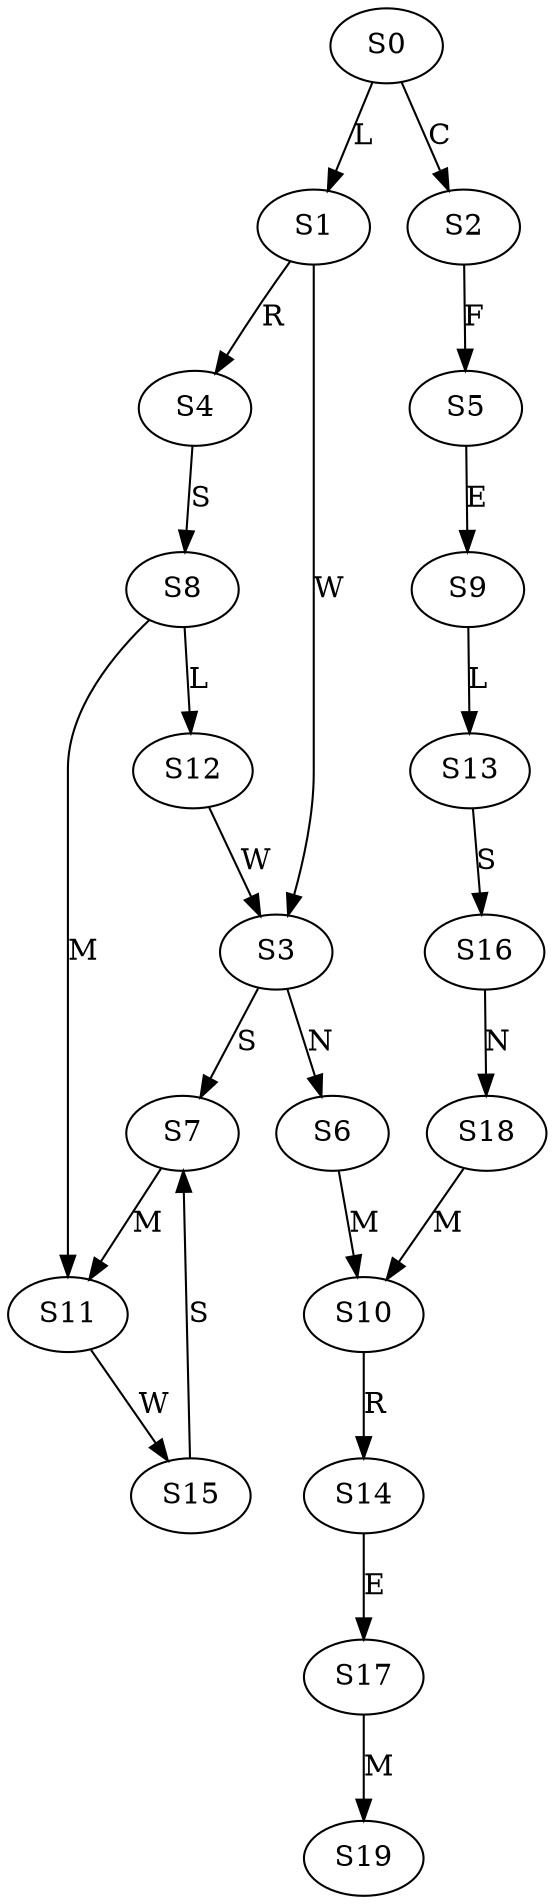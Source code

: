 strict digraph  {
	S0 -> S1 [ label = L ];
	S0 -> S2 [ label = C ];
	S1 -> S3 [ label = W ];
	S1 -> S4 [ label = R ];
	S2 -> S5 [ label = F ];
	S3 -> S6 [ label = N ];
	S3 -> S7 [ label = S ];
	S4 -> S8 [ label = S ];
	S5 -> S9 [ label = E ];
	S6 -> S10 [ label = M ];
	S7 -> S11 [ label = M ];
	S8 -> S11 [ label = M ];
	S8 -> S12 [ label = L ];
	S9 -> S13 [ label = L ];
	S10 -> S14 [ label = R ];
	S11 -> S15 [ label = W ];
	S12 -> S3 [ label = W ];
	S13 -> S16 [ label = S ];
	S14 -> S17 [ label = E ];
	S15 -> S7 [ label = S ];
	S16 -> S18 [ label = N ];
	S17 -> S19 [ label = M ];
	S18 -> S10 [ label = M ];
}
